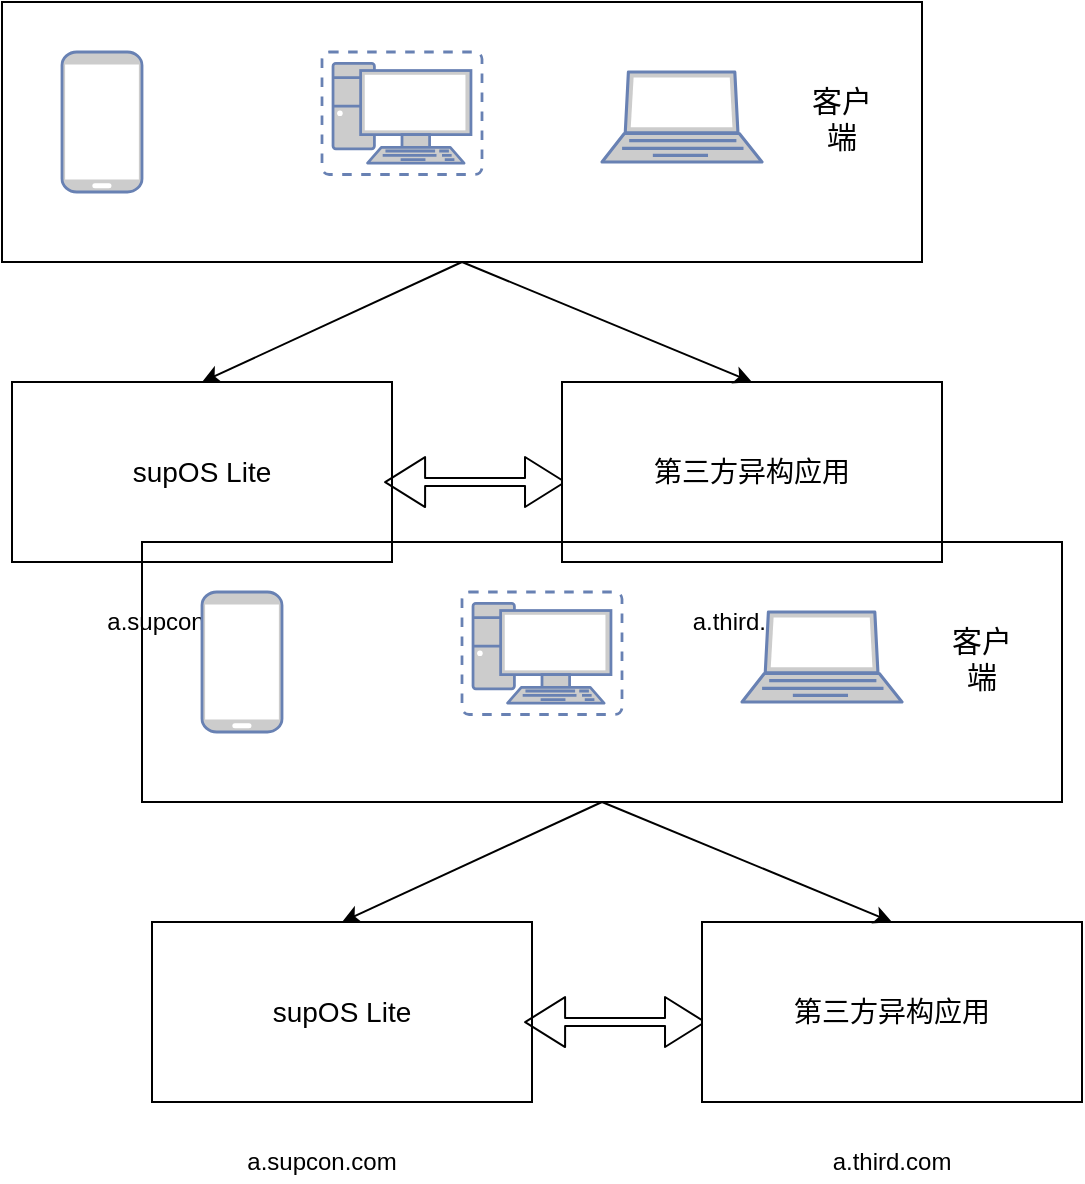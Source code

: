 <mxfile version="14.6.13" type="device"><diagram id="hAjfaAwkaY4hsTP2Kd9L" name="第 1 页"><mxGraphModel dx="1024" dy="592" grid="1" gridSize="10" guides="1" tooltips="1" connect="1" arrows="1" fold="1" page="1" pageScale="1" pageWidth="827" pageHeight="1169" math="0" shadow="0"><root><mxCell id="0"/><mxCell id="1" parent="0"/><mxCell id="6KfLM861ucdPo7k7VYJf-1" value="&lt;font style=&quot;font-size: 14px&quot;&gt;supOS Lite&lt;/font&gt;" style="rounded=0;whiteSpace=wrap;html=1;" parent="1" vertex="1"><mxGeometry x="55" y="240" width="190" height="90" as="geometry"/></mxCell><mxCell id="6KfLM861ucdPo7k7VYJf-2" value="a.supcon.com" style="text;html=1;strokeColor=none;fillColor=none;align=center;verticalAlign=middle;whiteSpace=wrap;rounded=0;" parent="1" vertex="1"><mxGeometry x="120" y="350" width="40" height="20" as="geometry"/></mxCell><mxCell id="6KfLM861ucdPo7k7VYJf-4" value="a.third.com" style="text;html=1;strokeColor=none;fillColor=none;align=center;verticalAlign=middle;whiteSpace=wrap;rounded=0;" parent="1" vertex="1"><mxGeometry x="405" y="350" width="40" height="20" as="geometry"/></mxCell><mxCell id="6KfLM861ucdPo7k7VYJf-6" value="" style="shape=flexArrow;endArrow=classic;startArrow=classic;html=1;width=4;startSize=6.33;endSize=6.33;exitX=0.974;exitY=0.556;exitDx=0;exitDy=0;exitPerimeter=0;" parent="1" edge="1"><mxGeometry width="100" height="100" relative="1" as="geometry"><mxPoint x="241.06" y="290.04" as="sourcePoint"/><mxPoint x="332" y="290" as="targetPoint"/></mxGeometry></mxCell><mxCell id="6KfLM861ucdPo7k7VYJf-7" value="" style="fontColor=#0066CC;verticalAlign=top;verticalLabelPosition=bottom;labelPosition=center;align=center;html=1;outlineConnect=0;fillColor=#CCCCCC;strokeColor=#6881B3;gradientColor=none;gradientDirection=north;strokeWidth=2;shape=mxgraph.networks.mobile;" parent="1" vertex="1"><mxGeometry x="80" y="75" width="40" height="70" as="geometry"/></mxCell><mxCell id="6KfLM861ucdPo7k7VYJf-8" value="" style="fontColor=#0066CC;verticalAlign=top;verticalLabelPosition=bottom;labelPosition=center;align=center;html=1;outlineConnect=0;fillColor=#CCCCCC;strokeColor=#6881B3;gradientColor=none;gradientDirection=north;strokeWidth=2;shape=mxgraph.networks.virtual_pc;" parent="1" vertex="1"><mxGeometry x="210" y="75" width="80" height="61.25" as="geometry"/></mxCell><mxCell id="6KfLM861ucdPo7k7VYJf-9" value="" style="fontColor=#0066CC;verticalAlign=top;verticalLabelPosition=bottom;labelPosition=center;align=center;html=1;outlineConnect=0;fillColor=#CCCCCC;strokeColor=#6881B3;gradientColor=none;gradientDirection=north;strokeWidth=2;shape=mxgraph.networks.laptop;" parent="1" vertex="1"><mxGeometry x="350" y="85" width="80" height="45" as="geometry"/></mxCell><mxCell id="6KfLM861ucdPo7k7VYJf-10" value="" style="rounded=0;whiteSpace=wrap;html=1;fillColor=none;" parent="1" vertex="1"><mxGeometry x="50" y="50" width="460" height="130" as="geometry"/></mxCell><mxCell id="6KfLM861ucdPo7k7VYJf-11" value="&lt;font style=&quot;font-size: 15px&quot;&gt;客户端&lt;/font&gt;" style="text;html=1;strokeColor=none;fillColor=none;align=center;verticalAlign=middle;whiteSpace=wrap;rounded=0;" parent="1" vertex="1"><mxGeometry x="450" y="98" width="40" height="20" as="geometry"/></mxCell><mxCell id="6KfLM861ucdPo7k7VYJf-12" value="&lt;span style=&quot;font-size: 14px&quot;&gt;第三方异构应用&lt;/span&gt;" style="rounded=0;whiteSpace=wrap;html=1;" parent="1" vertex="1"><mxGeometry x="330" y="240" width="190" height="90" as="geometry"/></mxCell><mxCell id="6KfLM861ucdPo7k7VYJf-14" value="" style="endArrow=classic;html=1;entryX=0.5;entryY=0;entryDx=0;entryDy=0;exitX=0.5;exitY=1;exitDx=0;exitDy=0;" parent="1" source="6KfLM861ucdPo7k7VYJf-10" target="6KfLM861ucdPo7k7VYJf-1" edge="1"><mxGeometry width="50" height="50" relative="1" as="geometry"><mxPoint x="210" y="230" as="sourcePoint"/><mxPoint x="260" y="180" as="targetPoint"/></mxGeometry></mxCell><mxCell id="6KfLM861ucdPo7k7VYJf-15" value="" style="endArrow=classic;html=1;entryX=0.5;entryY=0;entryDx=0;entryDy=0;exitX=0.5;exitY=1;exitDx=0;exitDy=0;" parent="1" source="6KfLM861ucdPo7k7VYJf-10" target="6KfLM861ucdPo7k7VYJf-12" edge="1"><mxGeometry width="50" height="50" relative="1" as="geometry"><mxPoint x="270" y="230" as="sourcePoint"/><mxPoint x="320" y="180" as="targetPoint"/></mxGeometry></mxCell><mxCell id="KKykdMsq2sP9C7-lg4dF-1" value="&lt;font style=&quot;font-size: 14px&quot;&gt;supOS Lite&lt;/font&gt;" style="rounded=0;whiteSpace=wrap;html=1;" vertex="1" parent="1"><mxGeometry x="125" y="510" width="190" height="90" as="geometry"/></mxCell><mxCell id="KKykdMsq2sP9C7-lg4dF-2" value="a.supcon.com" style="text;html=1;strokeColor=none;fillColor=none;align=center;verticalAlign=middle;whiteSpace=wrap;rounded=0;" vertex="1" parent="1"><mxGeometry x="190" y="620" width="40" height="20" as="geometry"/></mxCell><mxCell id="KKykdMsq2sP9C7-lg4dF-3" value="a.third.com" style="text;html=1;strokeColor=none;fillColor=none;align=center;verticalAlign=middle;whiteSpace=wrap;rounded=0;" vertex="1" parent="1"><mxGeometry x="475" y="620" width="40" height="20" as="geometry"/></mxCell><mxCell id="KKykdMsq2sP9C7-lg4dF-4" value="" style="shape=flexArrow;endArrow=classic;startArrow=classic;html=1;width=4;startSize=6.33;endSize=6.33;exitX=0.974;exitY=0.556;exitDx=0;exitDy=0;exitPerimeter=0;" edge="1" parent="1"><mxGeometry width="100" height="100" relative="1" as="geometry"><mxPoint x="311.06" y="560.04" as="sourcePoint"/><mxPoint x="402" y="560" as="targetPoint"/></mxGeometry></mxCell><mxCell id="KKykdMsq2sP9C7-lg4dF-5" value="" style="fontColor=#0066CC;verticalAlign=top;verticalLabelPosition=bottom;labelPosition=center;align=center;html=1;outlineConnect=0;fillColor=#CCCCCC;strokeColor=#6881B3;gradientColor=none;gradientDirection=north;strokeWidth=2;shape=mxgraph.networks.mobile;" vertex="1" parent="1"><mxGeometry x="150" y="345" width="40" height="70" as="geometry"/></mxCell><mxCell id="KKykdMsq2sP9C7-lg4dF-6" value="" style="fontColor=#0066CC;verticalAlign=top;verticalLabelPosition=bottom;labelPosition=center;align=center;html=1;outlineConnect=0;fillColor=#CCCCCC;strokeColor=#6881B3;gradientColor=none;gradientDirection=north;strokeWidth=2;shape=mxgraph.networks.virtual_pc;" vertex="1" parent="1"><mxGeometry x="280" y="345" width="80" height="61.25" as="geometry"/></mxCell><mxCell id="KKykdMsq2sP9C7-lg4dF-7" value="" style="fontColor=#0066CC;verticalAlign=top;verticalLabelPosition=bottom;labelPosition=center;align=center;html=1;outlineConnect=0;fillColor=#CCCCCC;strokeColor=#6881B3;gradientColor=none;gradientDirection=north;strokeWidth=2;shape=mxgraph.networks.laptop;" vertex="1" parent="1"><mxGeometry x="420" y="355" width="80" height="45" as="geometry"/></mxCell><mxCell id="KKykdMsq2sP9C7-lg4dF-8" value="" style="rounded=0;whiteSpace=wrap;html=1;fillColor=none;" vertex="1" parent="1"><mxGeometry x="120" y="320" width="460" height="130" as="geometry"/></mxCell><mxCell id="KKykdMsq2sP9C7-lg4dF-9" value="&lt;font style=&quot;font-size: 15px&quot;&gt;客户端&lt;/font&gt;" style="text;html=1;strokeColor=none;fillColor=none;align=center;verticalAlign=middle;whiteSpace=wrap;rounded=0;" vertex="1" parent="1"><mxGeometry x="520" y="368" width="40" height="20" as="geometry"/></mxCell><mxCell id="KKykdMsq2sP9C7-lg4dF-10" value="&lt;span style=&quot;font-size: 14px&quot;&gt;第三方异构应用&lt;/span&gt;" style="rounded=0;whiteSpace=wrap;html=1;" vertex="1" parent="1"><mxGeometry x="400" y="510" width="190" height="90" as="geometry"/></mxCell><mxCell id="KKykdMsq2sP9C7-lg4dF-11" value="" style="endArrow=classic;html=1;entryX=0.5;entryY=0;entryDx=0;entryDy=0;exitX=0.5;exitY=1;exitDx=0;exitDy=0;" edge="1" parent="1" source="KKykdMsq2sP9C7-lg4dF-8" target="KKykdMsq2sP9C7-lg4dF-1"><mxGeometry width="50" height="50" relative="1" as="geometry"><mxPoint x="280" y="500" as="sourcePoint"/><mxPoint x="330" y="450" as="targetPoint"/></mxGeometry></mxCell><mxCell id="KKykdMsq2sP9C7-lg4dF-12" value="" style="endArrow=classic;html=1;entryX=0.5;entryY=0;entryDx=0;entryDy=0;exitX=0.5;exitY=1;exitDx=0;exitDy=0;" edge="1" parent="1" source="KKykdMsq2sP9C7-lg4dF-8" target="KKykdMsq2sP9C7-lg4dF-10"><mxGeometry width="50" height="50" relative="1" as="geometry"><mxPoint x="340" y="500" as="sourcePoint"/><mxPoint x="390" y="450" as="targetPoint"/></mxGeometry></mxCell></root></mxGraphModel></diagram></mxfile>